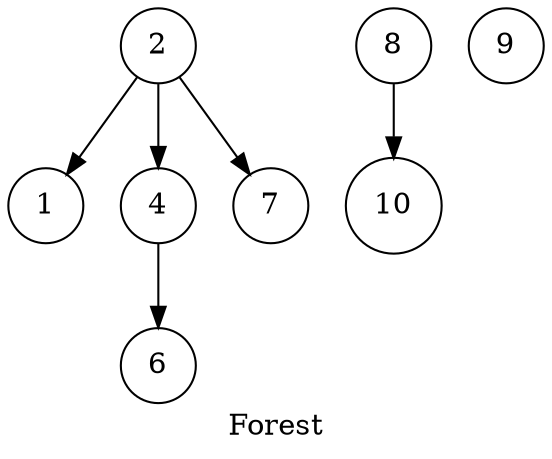 digraph G{
label="Forest";
node[shape=circle];
2;
1;
2->1;
4;
2->4;
7;
2->7;
6;
4->6;
8;
10;
8->10;
9;
}

